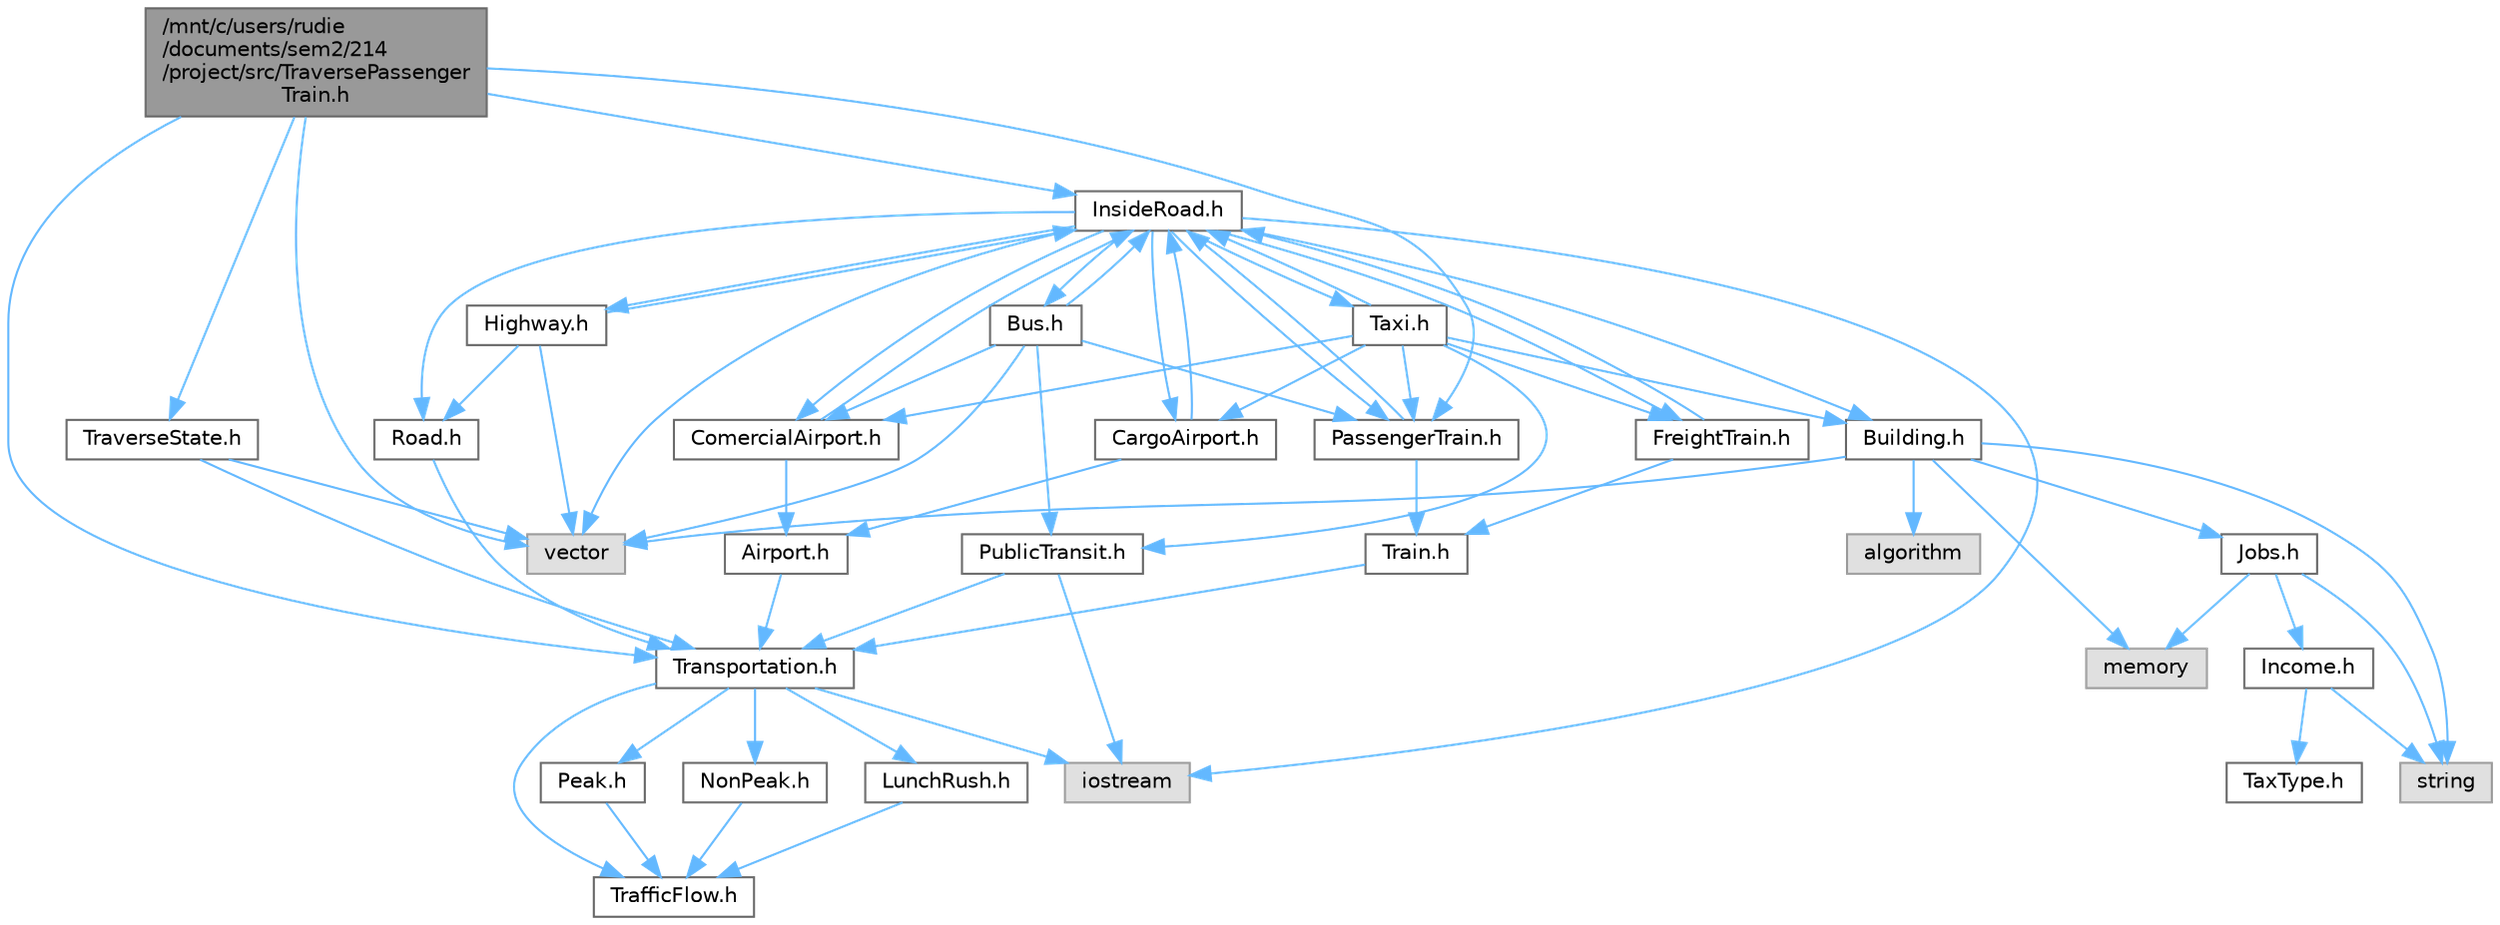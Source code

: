 digraph "/mnt/c/users/rudie/documents/sem2/214/project/src/TraversePassengerTrain.h"
{
 // LATEX_PDF_SIZE
  bgcolor="transparent";
  edge [fontname=Helvetica,fontsize=10,labelfontname=Helvetica,labelfontsize=10];
  node [fontname=Helvetica,fontsize=10,shape=box,height=0.2,width=0.4];
  Node1 [id="Node000001",label="/mnt/c/users/rudie\l/documents/sem2/214\l/project/src/TraversePassenger\lTrain.h",height=0.2,width=0.4,color="gray40", fillcolor="grey60", style="filled", fontcolor="black",tooltip="Header file for the TraversePassengerTrain class."];
  Node1 -> Node2 [id="edge65_Node000001_Node000002",color="steelblue1",style="solid",tooltip=" "];
  Node2 [id="Node000002",label="vector",height=0.2,width=0.4,color="grey60", fillcolor="#E0E0E0", style="filled",tooltip=" "];
  Node1 -> Node3 [id="edge66_Node000001_Node000003",color="steelblue1",style="solid",tooltip=" "];
  Node3 [id="Node000003",label="TraverseState.h",height=0.2,width=0.4,color="grey40", fillcolor="white", style="filled",URL="$TraverseState_8h.html",tooltip="Defines the TraverseState class and its interface for traversing through Transportation elements."];
  Node3 -> Node2 [id="edge67_Node000003_Node000002",color="steelblue1",style="solid",tooltip=" "];
  Node3 -> Node4 [id="edge68_Node000003_Node000004",color="steelblue1",style="solid",tooltip=" "];
  Node4 [id="Node000004",label="Transportation.h",height=0.2,width=0.4,color="grey40", fillcolor="white", style="filled",URL="$Transportation_8h.html",tooltip="Header file for the Transportation class."];
  Node4 -> Node5 [id="edge69_Node000004_Node000005",color="steelblue1",style="solid",tooltip=" "];
  Node5 [id="Node000005",label="iostream",height=0.2,width=0.4,color="grey60", fillcolor="#E0E0E0", style="filled",tooltip=" "];
  Node4 -> Node6 [id="edge70_Node000004_Node000006",color="steelblue1",style="solid",tooltip=" "];
  Node6 [id="Node000006",label="TrafficFlow.h",height=0.2,width=0.4,color="grey40", fillcolor="white", style="filled",URL="$TrafficFlow_8h.html",tooltip="Defines the TrafficFlow interface for traffic flow measurement."];
  Node4 -> Node7 [id="edge71_Node000004_Node000007",color="steelblue1",style="solid",tooltip=" "];
  Node7 [id="Node000007",label="Peak.h",height=0.2,width=0.4,color="grey40", fillcolor="white", style="filled",URL="$Peak_8h.html",tooltip="Header file for the Peak class, which inherits from TrafficFlow."];
  Node7 -> Node6 [id="edge72_Node000007_Node000006",color="steelblue1",style="solid",tooltip=" "];
  Node4 -> Node8 [id="edge73_Node000004_Node000008",color="steelblue1",style="solid",tooltip=" "];
  Node8 [id="Node000008",label="NonPeak.h",height=0.2,width=0.4,color="grey40", fillcolor="white", style="filled",URL="$NonPeak_8h.html",tooltip="Header file for the NonPeak class."];
  Node8 -> Node6 [id="edge74_Node000008_Node000006",color="steelblue1",style="solid",tooltip=" "];
  Node4 -> Node9 [id="edge75_Node000004_Node000009",color="steelblue1",style="solid",tooltip=" "];
  Node9 [id="Node000009",label="LunchRush.h",height=0.2,width=0.4,color="grey40", fillcolor="white", style="filled",URL="$LunchRush_8h.html",tooltip="Header file for the LunchRush class."];
  Node9 -> Node6 [id="edge76_Node000009_Node000006",color="steelblue1",style="solid",tooltip=" "];
  Node1 -> Node4 [id="edge77_Node000001_Node000004",color="steelblue1",style="solid",tooltip=" "];
  Node1 -> Node10 [id="edge78_Node000001_Node000010",color="steelblue1",style="solid",tooltip=" "];
  Node10 [id="Node000010",label="InsideRoad.h",height=0.2,width=0.4,color="grey40", fillcolor="white", style="filled",URL="$InsideRoad_8h.html",tooltip="Header file for the InsideRoad class."];
  Node10 -> Node2 [id="edge79_Node000010_Node000002",color="steelblue1",style="solid",tooltip=" "];
  Node10 -> Node5 [id="edge80_Node000010_Node000005",color="steelblue1",style="solid",tooltip=" "];
  Node10 -> Node11 [id="edge81_Node000010_Node000011",color="steelblue1",style="solid",tooltip=" "];
  Node11 [id="Node000011",label="Road.h",height=0.2,width=0.4,color="grey40", fillcolor="white", style="filled",URL="$Road_8h.html",tooltip="Defines the Road class which inherits from the Transportation class."];
  Node11 -> Node4 [id="edge82_Node000011_Node000004",color="steelblue1",style="solid",tooltip=" "];
  Node10 -> Node12 [id="edge83_Node000010_Node000012",color="steelblue1",style="solid",tooltip=" "];
  Node12 [id="Node000012",label="Highway.h",height=0.2,width=0.4,color="grey40", fillcolor="white", style="filled",URL="$Highway_8h.html",tooltip="Header file for the Highway class."];
  Node12 -> Node2 [id="edge84_Node000012_Node000002",color="steelblue1",style="solid",tooltip=" "];
  Node12 -> Node11 [id="edge85_Node000012_Node000011",color="steelblue1",style="solid",tooltip=" "];
  Node12 -> Node10 [id="edge86_Node000012_Node000010",color="steelblue1",style="solid",tooltip=" "];
  Node10 -> Node13 [id="edge87_Node000010_Node000013",color="steelblue1",style="solid",tooltip=" "];
  Node13 [id="Node000013",label="Bus.h",height=0.2,width=0.4,color="grey40", fillcolor="white", style="filled",URL="$Bus_8h.html",tooltip="Header file for the Bus class."];
  Node13 -> Node2 [id="edge88_Node000013_Node000002",color="steelblue1",style="solid",tooltip=" "];
  Node13 -> Node14 [id="edge89_Node000013_Node000014",color="steelblue1",style="solid",tooltip=" "];
  Node14 [id="Node000014",label="PublicTransit.h",height=0.2,width=0.4,color="grey40", fillcolor="white", style="filled",URL="$PublicTransit_8h.html",tooltip="Header file for the PublicTransit class."];
  Node14 -> Node5 [id="edge90_Node000014_Node000005",color="steelblue1",style="solid",tooltip=" "];
  Node14 -> Node4 [id="edge91_Node000014_Node000004",color="steelblue1",style="solid",tooltip=" "];
  Node13 -> Node10 [id="edge92_Node000013_Node000010",color="steelblue1",style="solid",tooltip=" "];
  Node13 -> Node15 [id="edge93_Node000013_Node000015",color="steelblue1",style="solid",tooltip=" "];
  Node15 [id="Node000015",label="ComercialAirport.h",height=0.2,width=0.4,color="grey40", fillcolor="white", style="filled",URL="$ComercialAirport_8h.html",tooltip="Defines the ComercialAirport class which inherits from the Airport class."];
  Node15 -> Node16 [id="edge94_Node000015_Node000016",color="steelblue1",style="solid",tooltip=" "];
  Node16 [id="Node000016",label="Airport.h",height=0.2,width=0.4,color="grey40", fillcolor="white", style="filled",URL="$Airport_8h.html",tooltip="Defines the Airport class which inherits from the Transportation class."];
  Node16 -> Node4 [id="edge95_Node000016_Node000004",color="steelblue1",style="solid",tooltip=" "];
  Node15 -> Node10 [id="edge96_Node000015_Node000010",color="steelblue1",style="solid",tooltip=" "];
  Node13 -> Node17 [id="edge97_Node000013_Node000017",color="steelblue1",style="solid",tooltip=" "];
  Node17 [id="Node000017",label="PassengerTrain.h",height=0.2,width=0.4,color="grey40", fillcolor="white", style="filled",URL="$PassengerTrain_8h.html",tooltip="Header file for the PassengerTrain class."];
  Node17 -> Node18 [id="edge98_Node000017_Node000018",color="steelblue1",style="solid",tooltip=" "];
  Node18 [id="Node000018",label="Train.h",height=0.2,width=0.4,color="grey40", fillcolor="white", style="filled",URL="$Train_8h.html",tooltip="Header file for the Train class."];
  Node18 -> Node4 [id="edge99_Node000018_Node000004",color="steelblue1",style="solid",tooltip=" "];
  Node17 -> Node10 [id="edge100_Node000017_Node000010",color="steelblue1",style="solid",tooltip=" "];
  Node10 -> Node19 [id="edge101_Node000010_Node000019",color="steelblue1",style="solid",tooltip=" "];
  Node19 [id="Node000019",label="Taxi.h",height=0.2,width=0.4,color="grey40", fillcolor="white", style="filled",URL="$Taxi_8h.html",tooltip="Header file for the Taxi class, which represents a taxi in a public transit system."];
  Node19 -> Node14 [id="edge102_Node000019_Node000014",color="steelblue1",style="solid",tooltip=" "];
  Node19 -> Node10 [id="edge103_Node000019_Node000010",color="steelblue1",style="solid",tooltip=" "];
  Node19 -> Node15 [id="edge104_Node000019_Node000015",color="steelblue1",style="solid",tooltip=" "];
  Node19 -> Node20 [id="edge105_Node000019_Node000020",color="steelblue1",style="solid",tooltip=" "];
  Node20 [id="Node000020",label="CargoAirport.h",height=0.2,width=0.4,color="grey40", fillcolor="white", style="filled",URL="$CargoAirport_8h.html",tooltip="Header file for the CargoAirport class."];
  Node20 -> Node16 [id="edge106_Node000020_Node000016",color="steelblue1",style="solid",tooltip=" "];
  Node20 -> Node10 [id="edge107_Node000020_Node000010",color="steelblue1",style="solid",tooltip=" "];
  Node19 -> Node21 [id="edge108_Node000019_Node000021",color="steelblue1",style="solid",tooltip=" "];
  Node21 [id="Node000021",label="FreightTrain.h",height=0.2,width=0.4,color="grey40", fillcolor="white", style="filled",URL="$FreightTrain_8h.html",tooltip="Header file for the FreightTrain class."];
  Node21 -> Node18 [id="edge109_Node000021_Node000018",color="steelblue1",style="solid",tooltip=" "];
  Node21 -> Node10 [id="edge110_Node000021_Node000010",color="steelblue1",style="solid",tooltip=" "];
  Node19 -> Node17 [id="edge111_Node000019_Node000017",color="steelblue1",style="solid",tooltip=" "];
  Node19 -> Node22 [id="edge112_Node000019_Node000022",color="steelblue1",style="solid",tooltip=" "];
  Node22 [id="Node000022",label="Building.h",height=0.2,width=0.4,color="grey40", fillcolor="white", style="filled",URL="$Building_8h.html",tooltip="Definition of the Building class."];
  Node22 -> Node23 [id="edge113_Node000022_Node000023",color="steelblue1",style="solid",tooltip=" "];
  Node23 [id="Node000023",label="string",height=0.2,width=0.4,color="grey60", fillcolor="#E0E0E0", style="filled",tooltip=" "];
  Node22 -> Node2 [id="edge114_Node000022_Node000002",color="steelblue1",style="solid",tooltip=" "];
  Node22 -> Node24 [id="edge115_Node000022_Node000024",color="steelblue1",style="solid",tooltip=" "];
  Node24 [id="Node000024",label="memory",height=0.2,width=0.4,color="grey60", fillcolor="#E0E0E0", style="filled",tooltip=" "];
  Node22 -> Node25 [id="edge116_Node000022_Node000025",color="steelblue1",style="solid",tooltip=" "];
  Node25 [id="Node000025",label="algorithm",height=0.2,width=0.4,color="grey60", fillcolor="#E0E0E0", style="filled",tooltip=" "];
  Node22 -> Node26 [id="edge117_Node000022_Node000026",color="steelblue1",style="solid",tooltip=" "];
  Node26 [id="Node000026",label="Jobs.h",height=0.2,width=0.4,color="grey40", fillcolor="white", style="filled",URL="$Jobs_8h.html",tooltip="Definition of the Jobs class."];
  Node26 -> Node24 [id="edge118_Node000026_Node000024",color="steelblue1",style="solid",tooltip=" "];
  Node26 -> Node27 [id="edge119_Node000026_Node000027",color="steelblue1",style="solid",tooltip=" "];
  Node27 [id="Node000027",label="Income.h",height=0.2,width=0.4,color="grey40", fillcolor="white", style="filled",URL="$Income_8h.html",tooltip="Definition of the Income class."];
  Node27 -> Node28 [id="edge120_Node000027_Node000028",color="steelblue1",style="solid",tooltip=" "];
  Node28 [id="Node000028",label="TaxType.h",height=0.2,width=0.4,color="grey40", fillcolor="white", style="filled",URL="$TaxType_8h_source.html",tooltip=" "];
  Node27 -> Node23 [id="edge121_Node000027_Node000023",color="steelblue1",style="solid",tooltip=" "];
  Node26 -> Node23 [id="edge122_Node000026_Node000023",color="steelblue1",style="solid",tooltip=" "];
  Node10 -> Node15 [id="edge123_Node000010_Node000015",color="steelblue1",style="solid",tooltip=" "];
  Node10 -> Node20 [id="edge124_Node000010_Node000020",color="steelblue1",style="solid",tooltip=" "];
  Node10 -> Node17 [id="edge125_Node000010_Node000017",color="steelblue1",style="solid",tooltip=" "];
  Node10 -> Node21 [id="edge126_Node000010_Node000021",color="steelblue1",style="solid",tooltip=" "];
  Node10 -> Node22 [id="edge127_Node000010_Node000022",color="steelblue1",style="solid",tooltip=" "];
  Node1 -> Node17 [id="edge128_Node000001_Node000017",color="steelblue1",style="solid",tooltip=" "];
}
